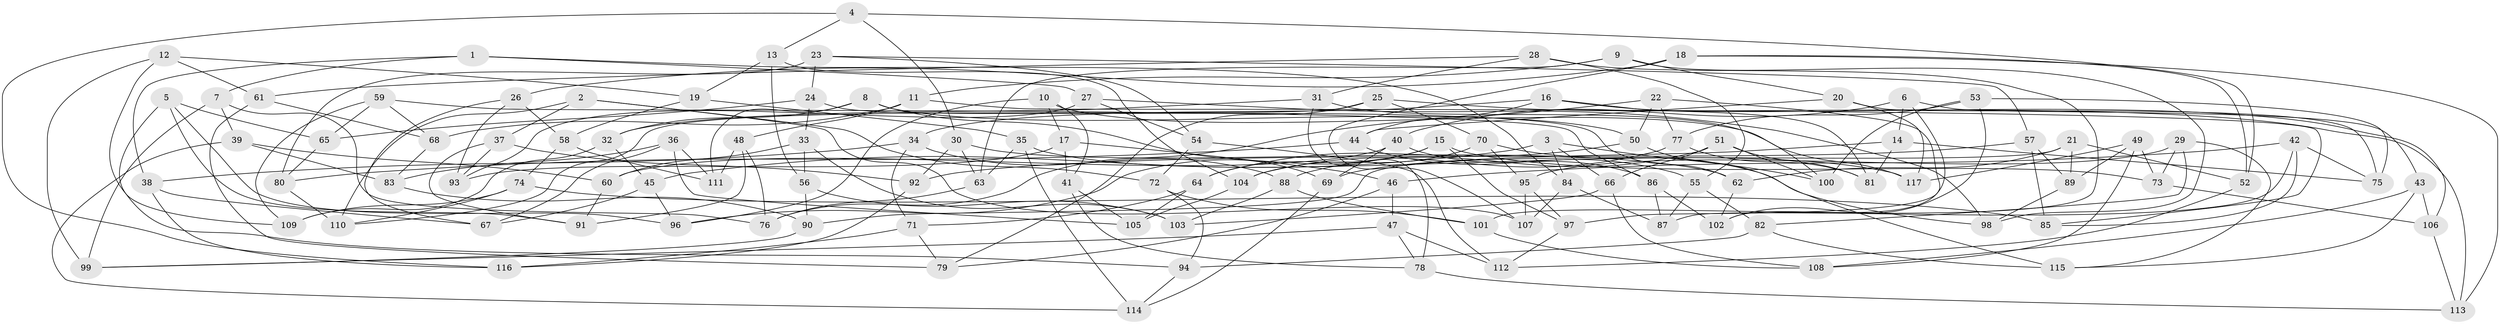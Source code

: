 // Generated by graph-tools (version 1.1) at 2025/03/03/09/25 03:03:00]
// undirected, 117 vertices, 234 edges
graph export_dot {
graph [start="1"]
  node [color=gray90,style=filled];
  1;
  2;
  3;
  4;
  5;
  6;
  7;
  8;
  9;
  10;
  11;
  12;
  13;
  14;
  15;
  16;
  17;
  18;
  19;
  20;
  21;
  22;
  23;
  24;
  25;
  26;
  27;
  28;
  29;
  30;
  31;
  32;
  33;
  34;
  35;
  36;
  37;
  38;
  39;
  40;
  41;
  42;
  43;
  44;
  45;
  46;
  47;
  48;
  49;
  50;
  51;
  52;
  53;
  54;
  55;
  56;
  57;
  58;
  59;
  60;
  61;
  62;
  63;
  64;
  65;
  66;
  67;
  68;
  69;
  70;
  71;
  72;
  73;
  74;
  75;
  76;
  77;
  78;
  79;
  80;
  81;
  82;
  83;
  84;
  85;
  86;
  87;
  88;
  89;
  90;
  91;
  92;
  93;
  94;
  95;
  96;
  97;
  98;
  99;
  100;
  101;
  102;
  103;
  104;
  105;
  106;
  107;
  108;
  109;
  110;
  111;
  112;
  113;
  114;
  115;
  116;
  117;
  1 -- 7;
  1 -- 84;
  1 -- 27;
  1 -- 38;
  2 -- 107;
  2 -- 72;
  2 -- 110;
  2 -- 37;
  3 -- 66;
  3 -- 84;
  3 -- 100;
  3 -- 45;
  4 -- 52;
  4 -- 13;
  4 -- 116;
  4 -- 30;
  5 -- 96;
  5 -- 94;
  5 -- 91;
  5 -- 65;
  6 -- 14;
  6 -- 43;
  6 -- 40;
  6 -- 97;
  7 -- 76;
  7 -- 39;
  7 -- 99;
  8 -- 32;
  8 -- 50;
  8 -- 69;
  8 -- 111;
  9 -- 98;
  9 -- 63;
  9 -- 11;
  9 -- 20;
  10 -- 41;
  10 -- 117;
  10 -- 17;
  10 -- 96;
  11 -- 68;
  11 -- 85;
  11 -- 48;
  12 -- 19;
  12 -- 99;
  12 -- 61;
  12 -- 109;
  13 -- 104;
  13 -- 19;
  13 -- 56;
  14 -- 81;
  14 -- 75;
  14 -- 69;
  15 -- 97;
  15 -- 96;
  15 -- 64;
  15 -- 73;
  16 -- 34;
  16 -- 81;
  16 -- 44;
  16 -- 106;
  17 -- 46;
  17 -- 93;
  17 -- 41;
  18 -- 113;
  18 -- 107;
  18 -- 26;
  18 -- 52;
  19 -- 58;
  19 -- 35;
  20 -- 44;
  20 -- 117;
  20 -- 75;
  21 -- 90;
  21 -- 52;
  21 -- 62;
  21 -- 89;
  22 -- 102;
  22 -- 77;
  22 -- 76;
  22 -- 50;
  23 -- 54;
  23 -- 80;
  23 -- 57;
  23 -- 24;
  24 -- 65;
  24 -- 33;
  24 -- 62;
  25 -- 110;
  25 -- 79;
  25 -- 113;
  25 -- 70;
  26 -- 67;
  26 -- 93;
  26 -- 58;
  27 -- 93;
  27 -- 98;
  27 -- 54;
  28 -- 31;
  28 -- 87;
  28 -- 61;
  28 -- 55;
  29 -- 95;
  29 -- 82;
  29 -- 73;
  29 -- 115;
  30 -- 92;
  30 -- 62;
  30 -- 63;
  31 -- 100;
  31 -- 78;
  31 -- 32;
  32 -- 45;
  32 -- 109;
  33 -- 103;
  33 -- 60;
  33 -- 56;
  34 -- 88;
  34 -- 38;
  34 -- 71;
  35 -- 63;
  35 -- 117;
  35 -- 114;
  36 -- 111;
  36 -- 67;
  36 -- 105;
  36 -- 83;
  37 -- 91;
  37 -- 92;
  37 -- 93;
  38 -- 116;
  38 -- 67;
  39 -- 60;
  39 -- 114;
  39 -- 83;
  40 -- 86;
  40 -- 60;
  40 -- 69;
  41 -- 78;
  41 -- 105;
  42 -- 85;
  42 -- 46;
  42 -- 101;
  42 -- 75;
  43 -- 106;
  43 -- 108;
  43 -- 115;
  44 -- 55;
  44 -- 80;
  45 -- 67;
  45 -- 96;
  46 -- 47;
  46 -- 79;
  47 -- 78;
  47 -- 112;
  47 -- 99;
  48 -- 91;
  48 -- 111;
  48 -- 76;
  49 -- 108;
  49 -- 73;
  49 -- 117;
  49 -- 89;
  50 -- 115;
  50 -- 64;
  51 -- 88;
  51 -- 100;
  51 -- 66;
  51 -- 81;
  52 -- 112;
  53 -- 100;
  53 -- 75;
  53 -- 102;
  53 -- 77;
  54 -- 112;
  54 -- 72;
  55 -- 87;
  55 -- 82;
  56 -- 103;
  56 -- 90;
  57 -- 85;
  57 -- 92;
  57 -- 89;
  58 -- 111;
  58 -- 74;
  59 -- 86;
  59 -- 65;
  59 -- 68;
  59 -- 109;
  60 -- 91;
  61 -- 68;
  61 -- 79;
  62 -- 102;
  63 -- 76;
  64 -- 71;
  64 -- 105;
  65 -- 80;
  66 -- 103;
  66 -- 108;
  68 -- 83;
  69 -- 114;
  70 -- 104;
  70 -- 95;
  70 -- 98;
  71 -- 116;
  71 -- 79;
  72 -- 94;
  72 -- 101;
  73 -- 106;
  74 -- 85;
  74 -- 110;
  74 -- 109;
  77 -- 81;
  77 -- 104;
  78 -- 113;
  80 -- 110;
  82 -- 115;
  82 -- 94;
  83 -- 90;
  84 -- 107;
  84 -- 87;
  86 -- 102;
  86 -- 87;
  88 -- 103;
  88 -- 101;
  89 -- 98;
  90 -- 99;
  92 -- 116;
  94 -- 114;
  95 -- 107;
  95 -- 97;
  97 -- 112;
  101 -- 108;
  104 -- 105;
  106 -- 113;
}
